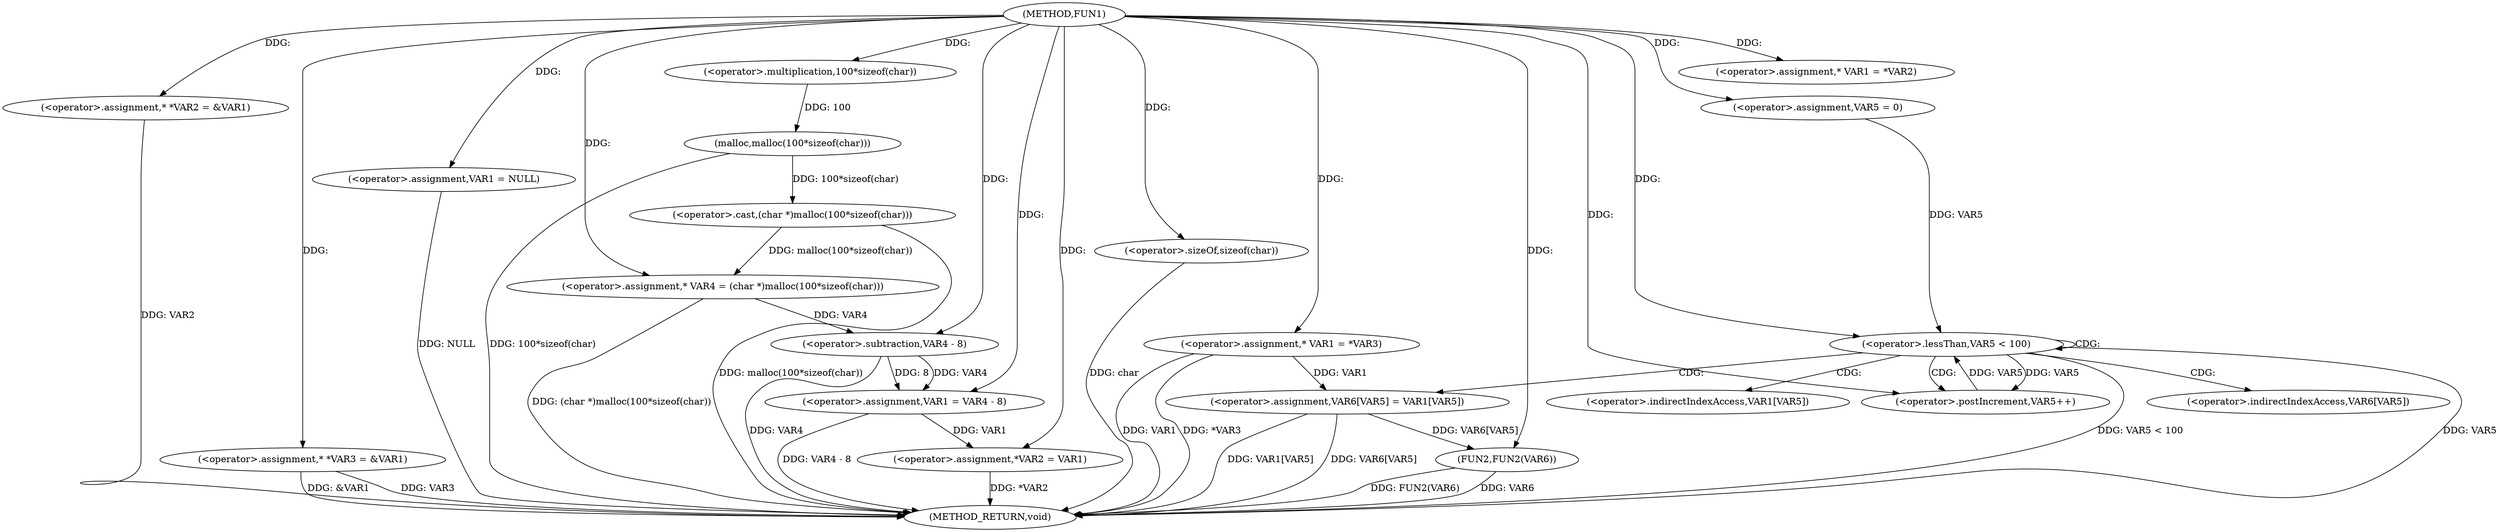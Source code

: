 digraph FUN1 {  
"1000100" [label = "(METHOD,FUN1)" ]
"1000170" [label = "(METHOD_RETURN,void)" ]
"1000104" [label = "(<operator>.assignment,* *VAR2 = &VAR1)" ]
"1000109" [label = "(<operator>.assignment,* *VAR3 = &VAR1)" ]
"1000113" [label = "(<operator>.assignment,VAR1 = NULL)" ]
"1000118" [label = "(<operator>.assignment,* VAR1 = *VAR2)" ]
"1000124" [label = "(<operator>.assignment,* VAR4 = (char *)malloc(100*sizeof(char)))" ]
"1000126" [label = "(<operator>.cast,(char *)malloc(100*sizeof(char)))" ]
"1000128" [label = "(malloc,malloc(100*sizeof(char)))" ]
"1000129" [label = "(<operator>.multiplication,100*sizeof(char))" ]
"1000131" [label = "(<operator>.sizeOf,sizeof(char))" ]
"1000133" [label = "(<operator>.assignment,VAR1 = VAR4 - 8)" ]
"1000135" [label = "(<operator>.subtraction,VAR4 - 8)" ]
"1000138" [label = "(<operator>.assignment,*VAR2 = VAR1)" ]
"1000144" [label = "(<operator>.assignment,* VAR1 = *VAR3)" ]
"1000152" [label = "(<operator>.assignment,VAR5 = 0)" ]
"1000155" [label = "(<operator>.lessThan,VAR5 < 100)" ]
"1000158" [label = "(<operator>.postIncrement,VAR5++)" ]
"1000161" [label = "(<operator>.assignment,VAR6[VAR5] = VAR1[VAR5])" ]
"1000168" [label = "(FUN2,FUN2(VAR6))" ]
"1000162" [label = "(<operator>.indirectIndexAccess,VAR6[VAR5])" ]
"1000165" [label = "(<operator>.indirectIndexAccess,VAR1[VAR5])" ]
  "1000168" -> "1000170"  [ label = "DDG: VAR6"] 
  "1000104" -> "1000170"  [ label = "DDG: VAR2"] 
  "1000113" -> "1000170"  [ label = "DDG: NULL"] 
  "1000168" -> "1000170"  [ label = "DDG: FUN2(VAR6)"] 
  "1000124" -> "1000170"  [ label = "DDG: (char *)malloc(100*sizeof(char))"] 
  "1000131" -> "1000170"  [ label = "DDG: char"] 
  "1000138" -> "1000170"  [ label = "DDG: *VAR2"] 
  "1000128" -> "1000170"  [ label = "DDG: 100*sizeof(char)"] 
  "1000155" -> "1000170"  [ label = "DDG: VAR5 < 100"] 
  "1000133" -> "1000170"  [ label = "DDG: VAR4 - 8"] 
  "1000109" -> "1000170"  [ label = "DDG: VAR3"] 
  "1000135" -> "1000170"  [ label = "DDG: VAR4"] 
  "1000144" -> "1000170"  [ label = "DDG: VAR1"] 
  "1000126" -> "1000170"  [ label = "DDG: malloc(100*sizeof(char))"] 
  "1000155" -> "1000170"  [ label = "DDG: VAR5"] 
  "1000161" -> "1000170"  [ label = "DDG: VAR6[VAR5]"] 
  "1000144" -> "1000170"  [ label = "DDG: *VAR3"] 
  "1000109" -> "1000170"  [ label = "DDG: &VAR1"] 
  "1000161" -> "1000170"  [ label = "DDG: VAR1[VAR5]"] 
  "1000100" -> "1000104"  [ label = "DDG: "] 
  "1000100" -> "1000109"  [ label = "DDG: "] 
  "1000100" -> "1000113"  [ label = "DDG: "] 
  "1000100" -> "1000118"  [ label = "DDG: "] 
  "1000126" -> "1000124"  [ label = "DDG: malloc(100*sizeof(char))"] 
  "1000100" -> "1000124"  [ label = "DDG: "] 
  "1000128" -> "1000126"  [ label = "DDG: 100*sizeof(char)"] 
  "1000129" -> "1000128"  [ label = "DDG: 100"] 
  "1000100" -> "1000129"  [ label = "DDG: "] 
  "1000100" -> "1000131"  [ label = "DDG: "] 
  "1000135" -> "1000133"  [ label = "DDG: VAR4"] 
  "1000135" -> "1000133"  [ label = "DDG: 8"] 
  "1000100" -> "1000133"  [ label = "DDG: "] 
  "1000124" -> "1000135"  [ label = "DDG: VAR4"] 
  "1000100" -> "1000135"  [ label = "DDG: "] 
  "1000133" -> "1000138"  [ label = "DDG: VAR1"] 
  "1000100" -> "1000138"  [ label = "DDG: "] 
  "1000100" -> "1000144"  [ label = "DDG: "] 
  "1000100" -> "1000152"  [ label = "DDG: "] 
  "1000158" -> "1000155"  [ label = "DDG: VAR5"] 
  "1000152" -> "1000155"  [ label = "DDG: VAR5"] 
  "1000100" -> "1000155"  [ label = "DDG: "] 
  "1000155" -> "1000158"  [ label = "DDG: VAR5"] 
  "1000100" -> "1000158"  [ label = "DDG: "] 
  "1000144" -> "1000161"  [ label = "DDG: VAR1"] 
  "1000161" -> "1000168"  [ label = "DDG: VAR6[VAR5]"] 
  "1000100" -> "1000168"  [ label = "DDG: "] 
  "1000155" -> "1000155"  [ label = "CDG: "] 
  "1000155" -> "1000161"  [ label = "CDG: "] 
  "1000155" -> "1000162"  [ label = "CDG: "] 
  "1000155" -> "1000165"  [ label = "CDG: "] 
  "1000155" -> "1000158"  [ label = "CDG: "] 
}
